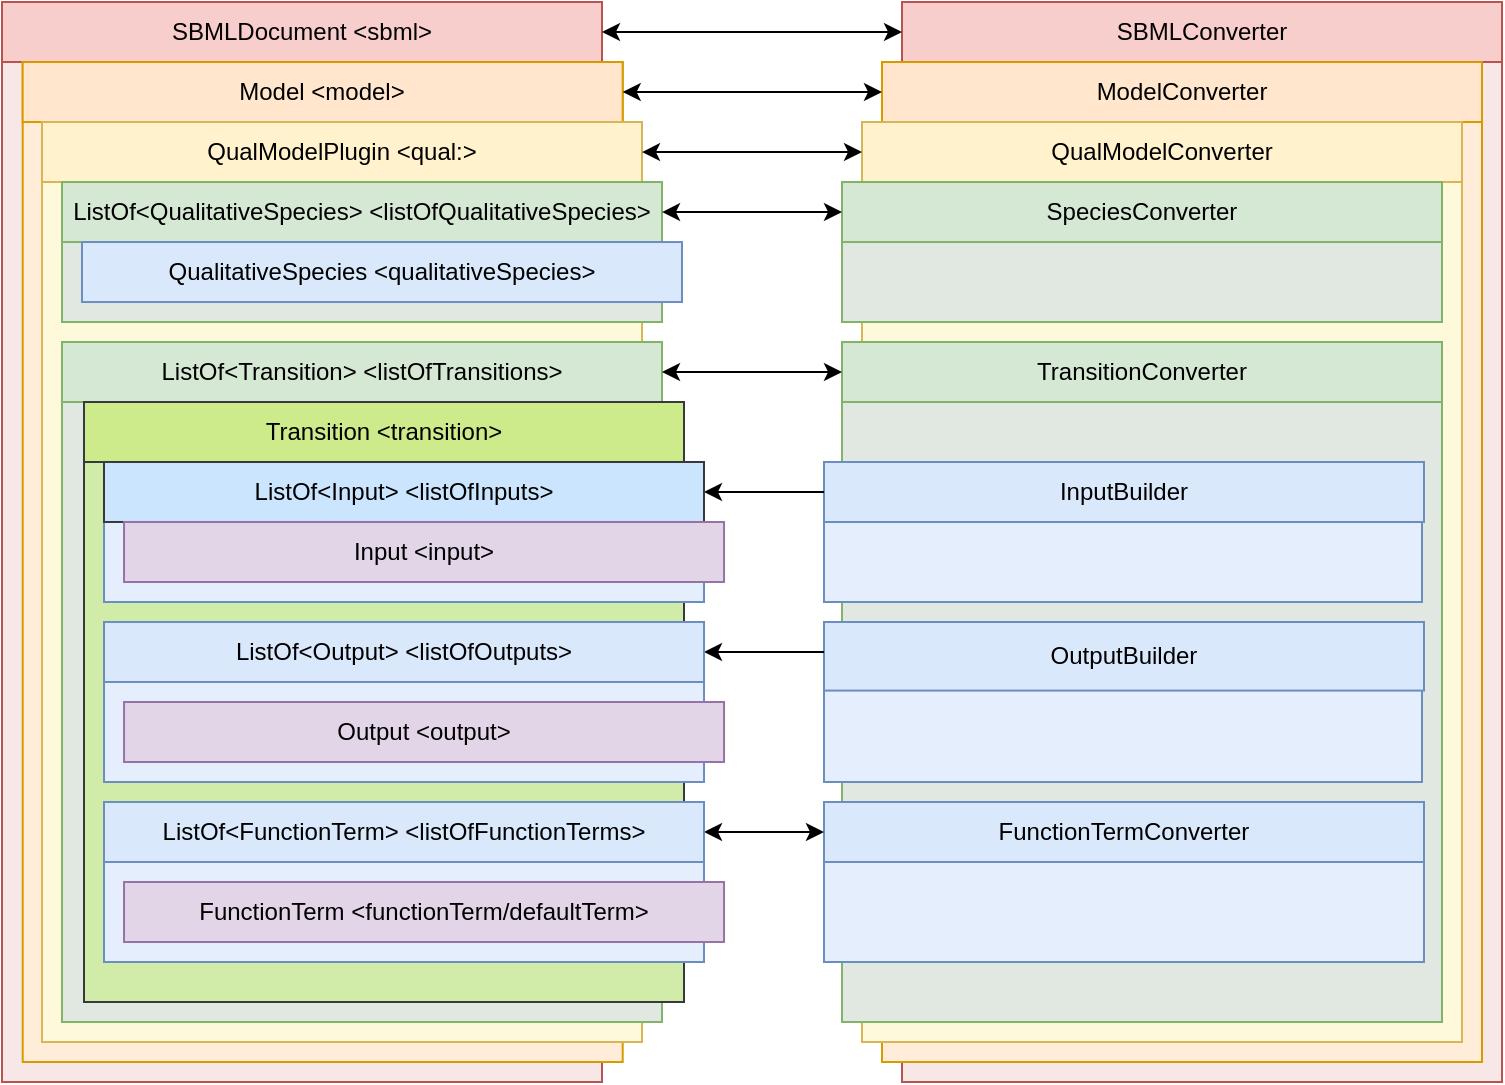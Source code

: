 <mxfile version="14.4.3" type="device"><diagram id="riHHIt9tEhmzPiRq0XXJ" name="Page-1"><mxGraphModel dx="1185" dy="685" grid="1" gridSize="10" guides="1" tooltips="1" connect="1" arrows="1" fold="1" page="1" pageScale="1" pageWidth="827" pageHeight="583" math="0" shadow="0"><root><mxCell id="0"/><mxCell id="1" parent="0"/><mxCell id="tvaN9w_RloWRdu53Qm_D-22" value="" style="rounded=0;whiteSpace=wrap;html=1;strokeWidth=1;strokeColor=#b85450;fillColor=#F8E7E7;" parent="1" vertex="1"><mxGeometry x="39" y="20" width="300" height="540" as="geometry"/></mxCell><mxCell id="tvaN9w_RloWRdu53Qm_D-23" value="SBMLDocument &amp;lt;sbml&amp;gt;" style="rounded=0;whiteSpace=wrap;html=1;strokeWidth=1;fillColor=#f8cecc;strokeColor=#b85450;" parent="1" vertex="1"><mxGeometry x="39" y="20" width="300" height="30" as="geometry"/></mxCell><mxCell id="tvaN9w_RloWRdu53Qm_D-24" value="" style="rounded=0;whiteSpace=wrap;html=1;strokeWidth=1;strokeColor=#d79b00;fillColor=#FFEDD9;" parent="1" vertex="1"><mxGeometry x="49.35" y="50" width="300" height="500" as="geometry"/></mxCell><mxCell id="tvaN9w_RloWRdu53Qm_D-26" value="Model &amp;lt;model&amp;gt;" style="rounded=0;whiteSpace=wrap;html=1;strokeWidth=1;fillColor=#ffe6cc;strokeColor=#d79b00;" parent="1" vertex="1"><mxGeometry x="49.346" y="50.005" width="300" height="30" as="geometry"/></mxCell><mxCell id="tvaN9w_RloWRdu53Qm_D-27" value="" style="rounded=0;whiteSpace=wrap;html=1;strokeWidth=1;strokeColor=#d6b656;fillColor=#FFF9DB;" parent="1" vertex="1"><mxGeometry x="59" y="80.01" width="300" height="459.99" as="geometry"/></mxCell><mxCell id="tvaN9w_RloWRdu53Qm_D-28" value="QualModelPlugin &amp;lt;qual:&amp;gt;" style="rounded=0;whiteSpace=wrap;html=1;strokeWidth=1;fillColor=#fff2cc;strokeColor=#d6b656;" parent="1" vertex="1"><mxGeometry x="58.996" y="80.009" width="300" height="30" as="geometry"/></mxCell><mxCell id="tvaN9w_RloWRdu53Qm_D-29" value="" style="rounded=0;whiteSpace=wrap;html=1;strokeWidth=1;strokeColor=#82b366;fillColor=#E1E8E1;" parent="1" vertex="1"><mxGeometry x="69" y="110.02" width="300" height="69.98" as="geometry"/></mxCell><mxCell id="tvaN9w_RloWRdu53Qm_D-30" value="ListOf&amp;lt;QualitativeSpecies&amp;gt; &amp;lt;listOfQualitativeSpecies&amp;gt;" style="rounded=0;whiteSpace=wrap;html=1;strokeWidth=1;fillColor=#d5e8d4;strokeColor=#82b366;" parent="1" vertex="1"><mxGeometry x="69.002" y="110.014" width="300" height="30" as="geometry"/></mxCell><mxCell id="tvaN9w_RloWRdu53Qm_D-31" value="" style="rounded=0;whiteSpace=wrap;html=1;strokeWidth=1;fillColor=#E1E8E1;strokeColor=#82B366;" parent="1" vertex="1"><mxGeometry x="68.99" y="218.6" width="300" height="311.4" as="geometry"/></mxCell><mxCell id="tvaN9w_RloWRdu53Qm_D-32" value="ListOf&amp;lt;Transition&amp;gt; &amp;lt;listOfTransitions&amp;gt;" style="rounded=0;whiteSpace=wrap;html=1;strokeWidth=1;fillColor=#d5e8d4;strokeColor=#82b366;" parent="1" vertex="1"><mxGeometry x="68.992" y="189.995" width="300" height="30" as="geometry"/></mxCell><mxCell id="tvaN9w_RloWRdu53Qm_D-34" value="QualitativeSpecies &amp;lt;qualitativeSpecies&amp;gt;" style="rounded=0;whiteSpace=wrap;html=1;strokeWidth=1;fillColor=#dae8fc;strokeColor=#6c8ebf;" parent="1" vertex="1"><mxGeometry x="78.996" y="140.019" width="300" height="30" as="geometry"/></mxCell><mxCell id="tvaN9w_RloWRdu53Qm_D-46" value="" style="rounded=0;whiteSpace=wrap;html=1;strokeWidth=1;strokeColor=#b85450;fillColor=#F8E7E7;" parent="1" vertex="1"><mxGeometry x="489" y="20" width="300" height="540" as="geometry"/></mxCell><mxCell id="tvaN9w_RloWRdu53Qm_D-47" value="SBMLConverter" style="rounded=0;whiteSpace=wrap;html=1;strokeWidth=1;fillColor=#f8cecc;strokeColor=#b85450;" parent="1" vertex="1"><mxGeometry x="489" y="20" width="300" height="30" as="geometry"/></mxCell><mxCell id="tvaN9w_RloWRdu53Qm_D-48" value="" style="rounded=0;whiteSpace=wrap;html=1;strokeWidth=1;strokeColor=#d79b00;fillColor=#FFEDD9;" parent="1" vertex="1"><mxGeometry x="479" y="50" width="300" height="500" as="geometry"/></mxCell><mxCell id="tvaN9w_RloWRdu53Qm_D-49" value="ModelConverter" style="rounded=0;whiteSpace=wrap;html=1;strokeWidth=1;fillColor=#ffe6cc;strokeColor=#d79b00;" parent="1" vertex="1"><mxGeometry x="478.996" y="50.005" width="300" height="30" as="geometry"/></mxCell><mxCell id="tvaN9w_RloWRdu53Qm_D-50" value="" style="rounded=0;whiteSpace=wrap;html=1;strokeWidth=1;strokeColor=#d6b656;fillColor=#FFF9DB;" parent="1" vertex="1"><mxGeometry x="469" y="80.01" width="300" height="459.99" as="geometry"/></mxCell><mxCell id="tvaN9w_RloWRdu53Qm_D-51" value="QualModelConverter" style="rounded=0;whiteSpace=wrap;html=1;strokeWidth=1;fillColor=#fff2cc;strokeColor=#d6b656;" parent="1" vertex="1"><mxGeometry x="468.996" y="80.009" width="300" height="30" as="geometry"/></mxCell><mxCell id="tvaN9w_RloWRdu53Qm_D-52" value="" style="rounded=0;whiteSpace=wrap;html=1;strokeWidth=1;strokeColor=#82b366;fillColor=#E1E8E1;" parent="1" vertex="1"><mxGeometry x="459" y="110.02" width="300" height="69.98" as="geometry"/></mxCell><mxCell id="tvaN9w_RloWRdu53Qm_D-53" value="SpeciesConverter" style="rounded=0;whiteSpace=wrap;html=1;strokeWidth=1;fillColor=#d5e8d4;strokeColor=#82b366;" parent="1" vertex="1"><mxGeometry x="459.002" y="110.014" width="300" height="30" as="geometry"/></mxCell><mxCell id="tvaN9w_RloWRdu53Qm_D-54" value="" style="rounded=0;whiteSpace=wrap;html=1;strokeWidth=1;fillColor=#E1E8E1;strokeColor=#82B366;" parent="1" vertex="1"><mxGeometry x="459" y="218.6" width="300" height="311.4" as="geometry"/></mxCell><mxCell id="tvaN9w_RloWRdu53Qm_D-55" value="TransitionConverter" style="rounded=0;whiteSpace=wrap;html=1;strokeWidth=1;fillColor=#d5e8d4;strokeColor=#82b366;" parent="1" vertex="1"><mxGeometry x="459.002" y="189.995" width="300" height="30" as="geometry"/></mxCell><mxCell id="tvaN9w_RloWRdu53Qm_D-63" value="" style="rounded=0;whiteSpace=wrap;html=1;strokeWidth=1;strokeColor=#6c8ebf;fillColor=#E5EEFC;" parent="1" vertex="1"><mxGeometry x="450" y="430" width="300" height="70" as="geometry"/></mxCell><mxCell id="tvaN9w_RloWRdu53Qm_D-64" value="FunctionTermConverter" style="rounded=0;whiteSpace=wrap;html=1;strokeWidth=1;fillColor=#dae8fc;strokeColor=#6c8ebf;" parent="1" vertex="1"><mxGeometry x="450" y="419.995" width="300" height="30" as="geometry"/></mxCell><mxCell id="tvaN9w_RloWRdu53Qm_D-67" style="edgeStyle=orthogonalEdgeStyle;rounded=0;orthogonalLoop=1;jettySize=auto;html=1;entryX=0;entryY=0.5;entryDx=0;entryDy=0;startArrow=classic;startFill=1;" parent="1" source="tvaN9w_RloWRdu53Qm_D-23" target="tvaN9w_RloWRdu53Qm_D-47" edge="1"><mxGeometry relative="1" as="geometry"/></mxCell><mxCell id="tvaN9w_RloWRdu53Qm_D-68" style="edgeStyle=orthogonalEdgeStyle;rounded=0;orthogonalLoop=1;jettySize=auto;html=1;entryX=0;entryY=0.5;entryDx=0;entryDy=0;startArrow=classic;startFill=1;" parent="1" source="tvaN9w_RloWRdu53Qm_D-26" target="tvaN9w_RloWRdu53Qm_D-49" edge="1"><mxGeometry relative="1" as="geometry"/></mxCell><mxCell id="tvaN9w_RloWRdu53Qm_D-69" style="edgeStyle=orthogonalEdgeStyle;rounded=0;orthogonalLoop=1;jettySize=auto;html=1;entryX=0;entryY=0.5;entryDx=0;entryDy=0;startArrow=classic;startFill=1;" parent="1" source="tvaN9w_RloWRdu53Qm_D-28" target="tvaN9w_RloWRdu53Qm_D-51" edge="1"><mxGeometry relative="1" as="geometry"/></mxCell><mxCell id="tvaN9w_RloWRdu53Qm_D-70" style="edgeStyle=orthogonalEdgeStyle;rounded=0;orthogonalLoop=1;jettySize=auto;html=1;entryX=0;entryY=0.5;entryDx=0;entryDy=0;startArrow=classic;startFill=1;" parent="1" source="tvaN9w_RloWRdu53Qm_D-30" target="tvaN9w_RloWRdu53Qm_D-53" edge="1"><mxGeometry relative="1" as="geometry"/></mxCell><mxCell id="tvaN9w_RloWRdu53Qm_D-71" style="edgeStyle=orthogonalEdgeStyle;rounded=0;orthogonalLoop=1;jettySize=auto;html=1;entryX=0;entryY=0.5;entryDx=0;entryDy=0;startArrow=classic;startFill=1;" parent="1" source="tvaN9w_RloWRdu53Qm_D-32" target="tvaN9w_RloWRdu53Qm_D-55" edge="1"><mxGeometry relative="1" as="geometry"/></mxCell><mxCell id="tvaN9w_RloWRdu53Qm_D-72" style="edgeStyle=orthogonalEdgeStyle;rounded=0;orthogonalLoop=1;jettySize=auto;html=1;entryX=0;entryY=0.5;entryDx=0;entryDy=0;startArrow=classic;startFill=1;" parent="1" source="tvaN9w_RloWRdu53Qm_D-44" target="tvaN9w_RloWRdu53Qm_D-64" edge="1"><mxGeometry relative="1" as="geometry"/></mxCell><mxCell id="qpPM456mKlgc-3xqvsc7-3" value="" style="group" parent="1" vertex="1" connectable="0"><mxGeometry x="450" y="250" width="300" height="70" as="geometry"/></mxCell><mxCell id="qpPM456mKlgc-3xqvsc7-1" value="" style="rounded=0;whiteSpace=wrap;html=1;strokeColor=#6c8ebf;fillColor=#E5EEFC;" parent="qpPM456mKlgc-3xqvsc7-3" vertex="1"><mxGeometry width="299" height="70" as="geometry"/></mxCell><mxCell id="qpPM456mKlgc-3xqvsc7-2" value="InputBuilder" style="rounded=0;whiteSpace=wrap;html=1;fillColor=#dae8fc;strokeColor=#6c8ebf;" parent="qpPM456mKlgc-3xqvsc7-3" vertex="1"><mxGeometry width="300" height="30" as="geometry"/></mxCell><mxCell id="qpPM456mKlgc-3xqvsc7-4" value="" style="group" parent="1" vertex="1" connectable="0"><mxGeometry x="450" y="330" width="300" height="80" as="geometry"/></mxCell><mxCell id="qpPM456mKlgc-3xqvsc7-5" value="" style="rounded=0;whiteSpace=wrap;html=1;strokeColor=#6c8ebf;fillColor=#E5EEFC;" parent="qpPM456mKlgc-3xqvsc7-4" vertex="1"><mxGeometry width="299" height="80" as="geometry"/></mxCell><mxCell id="qpPM456mKlgc-3xqvsc7-6" value="OutputBuilder" style="rounded=0;whiteSpace=wrap;html=1;fillColor=#dae8fc;strokeColor=#6c8ebf;" parent="qpPM456mKlgc-3xqvsc7-4" vertex="1"><mxGeometry width="300" height="34.286" as="geometry"/></mxCell><mxCell id="qpPM456mKlgc-3xqvsc7-7" style="edgeStyle=orthogonalEdgeStyle;rounded=0;orthogonalLoop=1;jettySize=auto;html=1;" parent="1" source="qpPM456mKlgc-3xqvsc7-2" target="tvaN9w_RloWRdu53Qm_D-36" edge="1"><mxGeometry relative="1" as="geometry"><Array as="points"><mxPoint x="420" y="265"/><mxPoint x="420" y="265"/></Array></mxGeometry></mxCell><mxCell id="qpPM456mKlgc-3xqvsc7-8" style="edgeStyle=orthogonalEdgeStyle;rounded=0;orthogonalLoop=1;jettySize=auto;html=1;entryX=1;entryY=0.5;entryDx=0;entryDy=0;" parent="1" source="qpPM456mKlgc-3xqvsc7-6" target="tvaN9w_RloWRdu53Qm_D-40" edge="1"><mxGeometry relative="1" as="geometry"><Array as="points"><mxPoint x="440" y="345"/><mxPoint x="440" y="345"/></Array></mxGeometry></mxCell><mxCell id="w6Tz1yfHS0Mjs7JdCf1R-4" value="" style="group" vertex="1" connectable="0" parent="1"><mxGeometry x="80" y="220" width="320.02" height="300" as="geometry"/></mxCell><mxCell id="w6Tz1yfHS0Mjs7JdCf1R-1" value="" style="rounded=0;whiteSpace=wrap;html=1;strokeColor=#36393d;fillColor=#D1EBA9;" vertex="1" parent="w6Tz1yfHS0Mjs7JdCf1R-4"><mxGeometry width="300" height="300" as="geometry"/></mxCell><mxCell id="w6Tz1yfHS0Mjs7JdCf1R-2" value="Transition &amp;lt;transition&amp;gt;" style="rounded=0;whiteSpace=wrap;html=1;strokeWidth=1;fillColor=#cdeb8b;strokeColor=#36393d;" vertex="1" parent="w6Tz1yfHS0Mjs7JdCf1R-4"><mxGeometry width="300" height="30" as="geometry"/></mxCell><mxCell id="w6Tz1yfHS0Mjs7JdCf1R-3" value="" style="group" vertex="1" connectable="0" parent="w6Tz1yfHS0Mjs7JdCf1R-4"><mxGeometry x="10" y="29.995" width="310.02" height="250.005" as="geometry"/></mxCell><mxCell id="tvaN9w_RloWRdu53Qm_D-35" value="" style="rounded=0;whiteSpace=wrap;html=1;strokeWidth=1;strokeColor=#6c8ebf;fillColor=#E5EEFC;" parent="w6Tz1yfHS0Mjs7JdCf1R-3" vertex="1"><mxGeometry x="0.01" y="0.005" width="300" height="70" as="geometry"/></mxCell><mxCell id="tvaN9w_RloWRdu53Qm_D-36" value="ListOf&amp;lt;Input&amp;gt; &amp;lt;listOfInputs&amp;gt;" style="rounded=0;whiteSpace=wrap;html=1;strokeWidth=1;fillColor=#cce5ff;strokeColor=#36393d;" parent="w6Tz1yfHS0Mjs7JdCf1R-3" vertex="1"><mxGeometry x="5.329e-15" width="300" height="30" as="geometry"/></mxCell><mxCell id="tvaN9w_RloWRdu53Qm_D-37" value="Input &amp;lt;input&amp;gt;" style="rounded=0;whiteSpace=wrap;html=1;strokeWidth=1;fillColor=#e1d5e7;strokeColor=#9673a6;" parent="w6Tz1yfHS0Mjs7JdCf1R-3" vertex="1"><mxGeometry x="10.01" y="30.005" width="300" height="30" as="geometry"/></mxCell><mxCell id="tvaN9w_RloWRdu53Qm_D-39" value="" style="rounded=0;whiteSpace=wrap;html=1;strokeWidth=1;strokeColor=#6c8ebf;fillColor=#E5EEFC;" parent="w6Tz1yfHS0Mjs7JdCf1R-3" vertex="1"><mxGeometry x="0.01" y="80.005" width="300" height="80" as="geometry"/></mxCell><mxCell id="tvaN9w_RloWRdu53Qm_D-40" value="ListOf&amp;lt;Output&amp;gt; &amp;lt;listOfOutputs&amp;gt;" style="rounded=0;whiteSpace=wrap;html=1;strokeWidth=1;fillColor=#dae8fc;strokeColor=#6c8ebf;" parent="w6Tz1yfHS0Mjs7JdCf1R-3" vertex="1"><mxGeometry x="0.01" y="80" width="300" height="30" as="geometry"/></mxCell><mxCell id="tvaN9w_RloWRdu53Qm_D-42" value="Output &amp;lt;output&amp;gt;" style="rounded=0;whiteSpace=wrap;html=1;strokeWidth=1;strokeColor=#9673a6;fillColor=#e1d5e7;" parent="w6Tz1yfHS0Mjs7JdCf1R-3" vertex="1"><mxGeometry x="10.02" y="120.005" width="300" height="30" as="geometry"/></mxCell><mxCell id="tvaN9w_RloWRdu53Qm_D-43" value="" style="rounded=0;whiteSpace=wrap;html=1;strokeWidth=1;strokeColor=#6c8ebf;fillColor=#E5EEFC;" parent="w6Tz1yfHS0Mjs7JdCf1R-3" vertex="1"><mxGeometry y="170.005" width="300" height="80" as="geometry"/></mxCell><mxCell id="tvaN9w_RloWRdu53Qm_D-44" value="ListOf&amp;lt;FunctionTerm&amp;gt; &amp;lt;listOfFunctionTerms&amp;gt;" style="rounded=0;whiteSpace=wrap;html=1;strokeWidth=1;fillColor=#dae8fc;strokeColor=#6c8ebf;" parent="w6Tz1yfHS0Mjs7JdCf1R-3" vertex="1"><mxGeometry y="170" width="300" height="30" as="geometry"/></mxCell><mxCell id="tvaN9w_RloWRdu53Qm_D-45" value="FunctionTerm &amp;lt;functionTerm/defaultTerm&amp;gt;" style="rounded=0;whiteSpace=wrap;html=1;strokeWidth=1;strokeColor=#9673a6;fillColor=#e1d5e7;" parent="w6Tz1yfHS0Mjs7JdCf1R-3" vertex="1"><mxGeometry x="10.01" y="210.005" width="300" height="30" as="geometry"/></mxCell></root></mxGraphModel></diagram></mxfile>